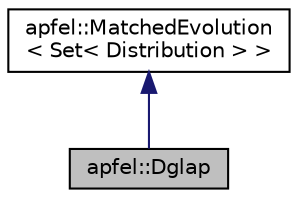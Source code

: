 digraph "apfel::Dglap"
{
  edge [fontname="Helvetica",fontsize="10",labelfontname="Helvetica",labelfontsize="10"];
  node [fontname="Helvetica",fontsize="10",shape=record];
  Node0 [label="apfel::Dglap",height=0.2,width=0.4,color="black", fillcolor="grey75", style="filled", fontcolor="black"];
  Node1 -> Node0 [dir="back",color="midnightblue",fontsize="10",style="solid",fontname="Helvetica"];
  Node1 [label="apfel::MatchedEvolution\l\< Set\< Distribution \> \>",height=0.2,width=0.4,color="black", fillcolor="white", style="filled",URL="$a00435.html"];
}
